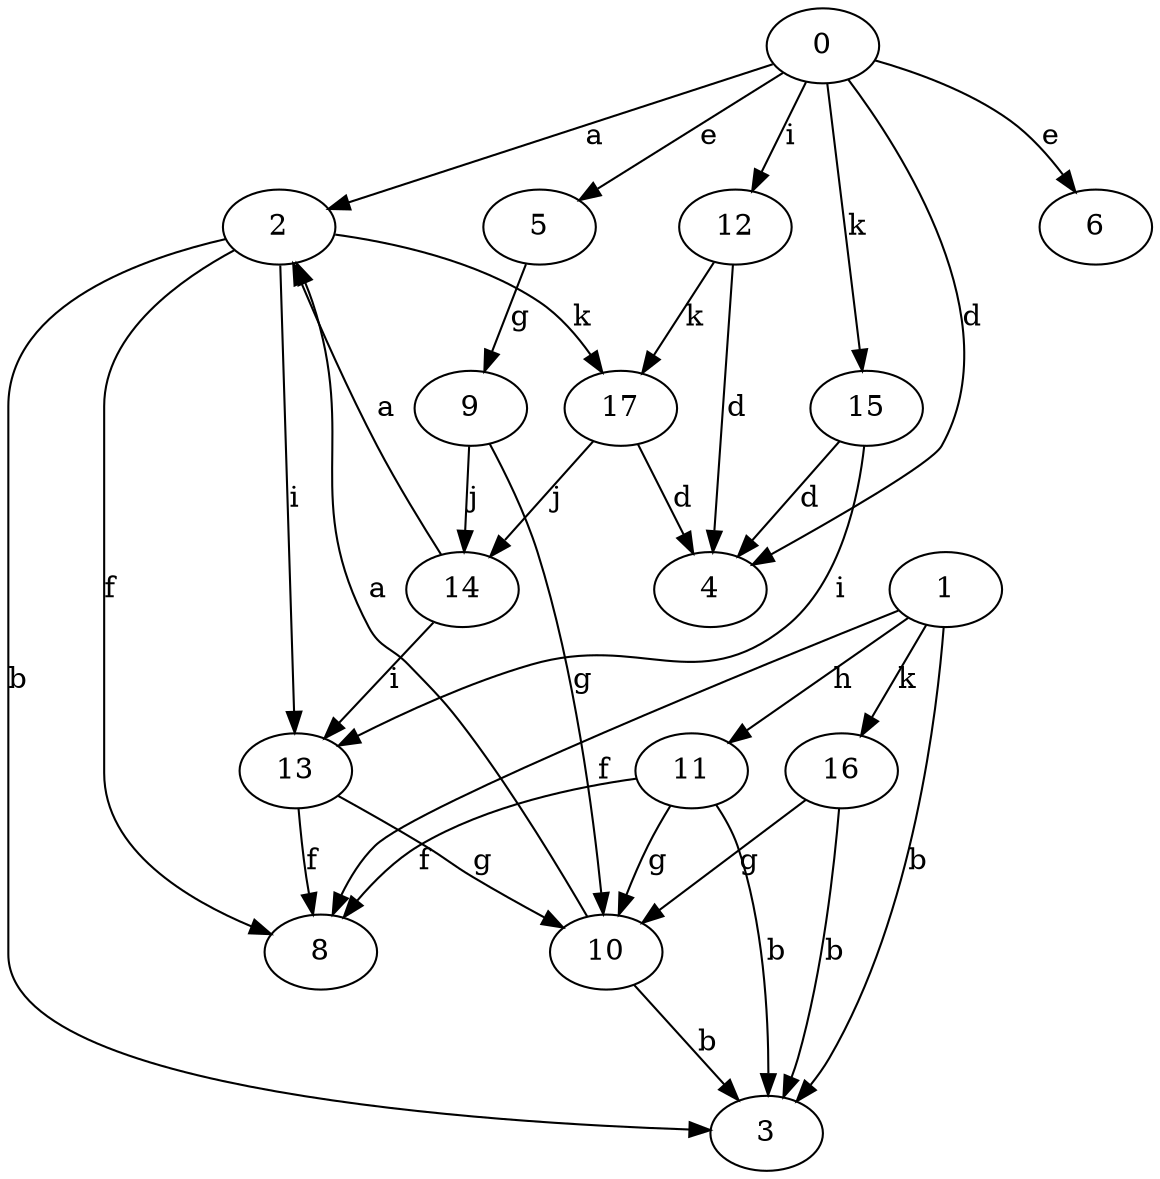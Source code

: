 strict digraph  {
0;
1;
2;
3;
4;
5;
6;
8;
9;
10;
11;
12;
13;
14;
15;
16;
17;
0 -> 2  [label=a];
0 -> 4  [label=d];
0 -> 5  [label=e];
0 -> 6  [label=e];
0 -> 12  [label=i];
0 -> 15  [label=k];
1 -> 3  [label=b];
1 -> 8  [label=f];
1 -> 11  [label=h];
1 -> 16  [label=k];
2 -> 3  [label=b];
2 -> 8  [label=f];
2 -> 13  [label=i];
2 -> 17  [label=k];
5 -> 9  [label=g];
9 -> 10  [label=g];
9 -> 14  [label=j];
10 -> 2  [label=a];
10 -> 3  [label=b];
11 -> 3  [label=b];
11 -> 8  [label=f];
11 -> 10  [label=g];
12 -> 4  [label=d];
12 -> 17  [label=k];
13 -> 8  [label=f];
13 -> 10  [label=g];
14 -> 2  [label=a];
14 -> 13  [label=i];
15 -> 4  [label=d];
15 -> 13  [label=i];
16 -> 3  [label=b];
16 -> 10  [label=g];
17 -> 4  [label=d];
17 -> 14  [label=j];
}
